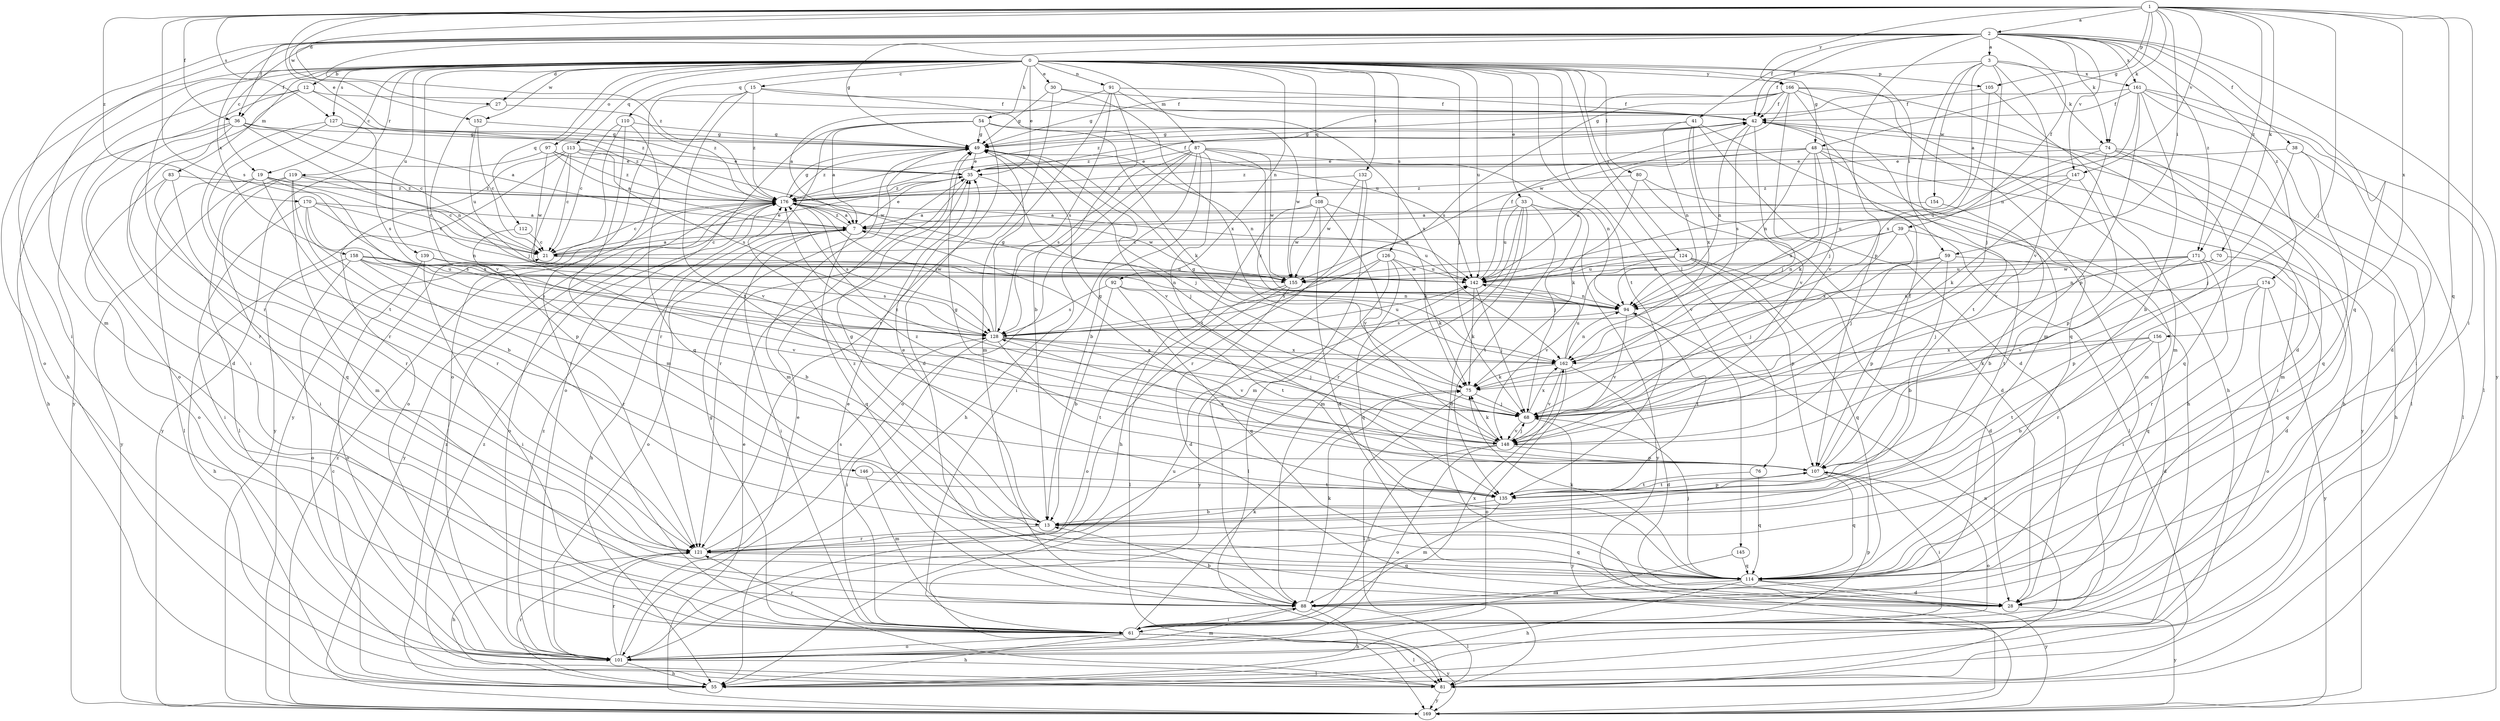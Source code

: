 strict digraph  {
0;
1;
2;
3;
7;
12;
13;
15;
19;
21;
27;
28;
30;
33;
35;
36;
38;
39;
41;
42;
48;
49;
54;
55;
59;
61;
68;
70;
74;
75;
76;
80;
81;
83;
87;
88;
91;
92;
94;
97;
101;
105;
107;
108;
110;
112;
113;
114;
119;
121;
124;
126;
127;
128;
132;
135;
139;
142;
145;
146;
147;
148;
152;
154;
155;
156;
158;
161;
162;
166;
169;
170;
171;
174;
176;
0 -> 12  [label=b];
0 -> 15  [label=c];
0 -> 19  [label=c];
0 -> 27  [label=d];
0 -> 30  [label=e];
0 -> 33  [label=e];
0 -> 35  [label=e];
0 -> 36  [label=f];
0 -> 48  [label=g];
0 -> 54  [label=h];
0 -> 55  [label=h];
0 -> 59  [label=i];
0 -> 68  [label=j];
0 -> 76  [label=l];
0 -> 80  [label=l];
0 -> 83  [label=m];
0 -> 87  [label=m];
0 -> 91  [label=n];
0 -> 92  [label=n];
0 -> 97  [label=o];
0 -> 101  [label=o];
0 -> 105  [label=p];
0 -> 108  [label=q];
0 -> 110  [label=q];
0 -> 112  [label=q];
0 -> 113  [label=q];
0 -> 119  [label=r];
0 -> 121  [label=r];
0 -> 124  [label=s];
0 -> 126  [label=s];
0 -> 127  [label=s];
0 -> 132  [label=t];
0 -> 135  [label=t];
0 -> 139  [label=u];
0 -> 142  [label=u];
0 -> 145  [label=v];
0 -> 146  [label=v];
0 -> 152  [label=w];
0 -> 166  [label=y];
1 -> 2  [label=a];
1 -> 27  [label=d];
1 -> 35  [label=e];
1 -> 36  [label=f];
1 -> 48  [label=g];
1 -> 59  [label=i];
1 -> 61  [label=i];
1 -> 68  [label=j];
1 -> 70  [label=k];
1 -> 74  [label=k];
1 -> 105  [label=p];
1 -> 114  [label=q];
1 -> 127  [label=s];
1 -> 128  [label=s];
1 -> 147  [label=v];
1 -> 152  [label=w];
1 -> 156  [label=x];
1 -> 166  [label=y];
1 -> 170  [label=z];
1 -> 171  [label=z];
2 -> 3  [label=a];
2 -> 19  [label=c];
2 -> 36  [label=f];
2 -> 38  [label=f];
2 -> 39  [label=f];
2 -> 41  [label=f];
2 -> 42  [label=f];
2 -> 49  [label=g];
2 -> 61  [label=i];
2 -> 74  [label=k];
2 -> 88  [label=m];
2 -> 107  [label=p];
2 -> 114  [label=q];
2 -> 147  [label=v];
2 -> 158  [label=x];
2 -> 161  [label=x];
2 -> 169  [label=y];
2 -> 171  [label=z];
2 -> 174  [label=z];
2 -> 176  [label=z];
3 -> 7  [label=a];
3 -> 42  [label=f];
3 -> 68  [label=j];
3 -> 74  [label=k];
3 -> 88  [label=m];
3 -> 148  [label=v];
3 -> 154  [label=w];
3 -> 161  [label=x];
7 -> 21  [label=c];
7 -> 35  [label=e];
7 -> 55  [label=h];
7 -> 61  [label=i];
7 -> 101  [label=o];
7 -> 114  [label=q];
7 -> 142  [label=u];
7 -> 176  [label=z];
12 -> 42  [label=f];
12 -> 61  [label=i];
12 -> 101  [label=o];
12 -> 169  [label=y];
12 -> 176  [label=z];
13 -> 35  [label=e];
13 -> 49  [label=g];
13 -> 114  [label=q];
13 -> 121  [label=r];
13 -> 176  [label=z];
15 -> 42  [label=f];
15 -> 61  [label=i];
15 -> 101  [label=o];
15 -> 135  [label=t];
15 -> 142  [label=u];
15 -> 176  [label=z];
19 -> 21  [label=c];
19 -> 81  [label=l];
19 -> 121  [label=r];
19 -> 162  [label=x];
19 -> 169  [label=y];
19 -> 176  [label=z];
21 -> 7  [label=a];
21 -> 35  [label=e];
21 -> 142  [label=u];
27 -> 68  [label=j];
27 -> 176  [label=z];
28 -> 169  [label=y];
30 -> 42  [label=f];
30 -> 49  [label=g];
30 -> 121  [label=r];
30 -> 162  [label=x];
33 -> 7  [label=a];
33 -> 28  [label=d];
33 -> 68  [label=j];
33 -> 88  [label=m];
33 -> 121  [label=r];
33 -> 135  [label=t];
33 -> 142  [label=u];
33 -> 169  [label=y];
35 -> 42  [label=f];
35 -> 68  [label=j];
35 -> 121  [label=r];
35 -> 176  [label=z];
36 -> 7  [label=a];
36 -> 21  [label=c];
36 -> 28  [label=d];
36 -> 49  [label=g];
36 -> 55  [label=h];
36 -> 94  [label=n];
36 -> 121  [label=r];
38 -> 35  [label=e];
38 -> 68  [label=j];
38 -> 81  [label=l];
38 -> 114  [label=q];
39 -> 21  [label=c];
39 -> 68  [label=j];
39 -> 94  [label=n];
39 -> 135  [label=t];
39 -> 162  [label=x];
41 -> 28  [label=d];
41 -> 49  [label=g];
41 -> 55  [label=h];
41 -> 94  [label=n];
41 -> 148  [label=v];
41 -> 162  [label=x];
42 -> 49  [label=g];
42 -> 55  [label=h];
42 -> 68  [label=j];
42 -> 81  [label=l];
42 -> 94  [label=n];
42 -> 128  [label=s];
42 -> 135  [label=t];
42 -> 176  [label=z];
48 -> 35  [label=e];
48 -> 61  [label=i];
48 -> 75  [label=k];
48 -> 88  [label=m];
48 -> 94  [label=n];
48 -> 142  [label=u];
48 -> 162  [label=x];
48 -> 169  [label=y];
48 -> 176  [label=z];
49 -> 35  [label=e];
49 -> 68  [label=j];
49 -> 88  [label=m];
49 -> 94  [label=n];
49 -> 148  [label=v];
49 -> 176  [label=z];
54 -> 7  [label=a];
54 -> 28  [label=d];
54 -> 49  [label=g];
54 -> 75  [label=k];
54 -> 101  [label=o];
54 -> 121  [label=r];
54 -> 155  [label=w];
55 -> 21  [label=c];
55 -> 121  [label=r];
55 -> 176  [label=z];
59 -> 13  [label=b];
59 -> 61  [label=i];
59 -> 68  [label=j];
59 -> 107  [label=p];
59 -> 142  [label=u];
61 -> 35  [label=e];
61 -> 55  [label=h];
61 -> 75  [label=k];
61 -> 81  [label=l];
61 -> 101  [label=o];
61 -> 107  [label=p];
61 -> 121  [label=r];
61 -> 162  [label=x];
61 -> 169  [label=y];
68 -> 148  [label=v];
68 -> 162  [label=x];
68 -> 169  [label=y];
68 -> 176  [label=z];
70 -> 94  [label=n];
70 -> 114  [label=q];
70 -> 155  [label=w];
74 -> 35  [label=e];
74 -> 55  [label=h];
74 -> 88  [label=m];
74 -> 114  [label=q];
74 -> 142  [label=u];
74 -> 148  [label=v];
75 -> 49  [label=g];
75 -> 68  [label=j];
75 -> 81  [label=l];
76 -> 114  [label=q];
76 -> 135  [label=t];
80 -> 28  [label=d];
80 -> 75  [label=k];
80 -> 81  [label=l];
80 -> 176  [label=z];
81 -> 49  [label=g];
81 -> 94  [label=n];
81 -> 169  [label=y];
81 -> 176  [label=z];
83 -> 101  [label=o];
83 -> 114  [label=q];
83 -> 121  [label=r];
83 -> 176  [label=z];
87 -> 13  [label=b];
87 -> 35  [label=e];
87 -> 55  [label=h];
87 -> 61  [label=i];
87 -> 94  [label=n];
87 -> 101  [label=o];
87 -> 128  [label=s];
87 -> 135  [label=t];
87 -> 155  [label=w];
87 -> 162  [label=x];
88 -> 13  [label=b];
88 -> 55  [label=h];
88 -> 61  [label=i];
88 -> 75  [label=k];
88 -> 81  [label=l];
91 -> 7  [label=a];
91 -> 13  [label=b];
91 -> 42  [label=f];
91 -> 88  [label=m];
91 -> 128  [label=s];
91 -> 162  [label=x];
92 -> 13  [label=b];
92 -> 94  [label=n];
92 -> 114  [label=q];
92 -> 128  [label=s];
92 -> 135  [label=t];
94 -> 128  [label=s];
94 -> 135  [label=t];
94 -> 148  [label=v];
97 -> 7  [label=a];
97 -> 35  [label=e];
97 -> 155  [label=w];
97 -> 169  [label=y];
97 -> 176  [label=z];
101 -> 35  [label=e];
101 -> 55  [label=h];
101 -> 81  [label=l];
101 -> 88  [label=m];
101 -> 121  [label=r];
101 -> 142  [label=u];
101 -> 176  [label=z];
105 -> 42  [label=f];
105 -> 88  [label=m];
105 -> 162  [label=x];
107 -> 7  [label=a];
107 -> 42  [label=f];
107 -> 49  [label=g];
107 -> 61  [label=i];
107 -> 101  [label=o];
107 -> 114  [label=q];
107 -> 128  [label=s];
107 -> 135  [label=t];
107 -> 176  [label=z];
108 -> 7  [label=a];
108 -> 28  [label=d];
108 -> 55  [label=h];
108 -> 75  [label=k];
108 -> 148  [label=v];
108 -> 155  [label=w];
110 -> 21  [label=c];
110 -> 49  [label=g];
110 -> 88  [label=m];
110 -> 114  [label=q];
110 -> 169  [label=y];
112 -> 13  [label=b];
112 -> 21  [label=c];
113 -> 21  [label=c];
113 -> 35  [label=e];
113 -> 101  [label=o];
113 -> 128  [label=s];
113 -> 148  [label=v];
113 -> 155  [label=w];
113 -> 169  [label=y];
114 -> 28  [label=d];
114 -> 55  [label=h];
114 -> 68  [label=j];
114 -> 75  [label=k];
114 -> 88  [label=m];
114 -> 169  [label=y];
119 -> 13  [label=b];
119 -> 21  [label=c];
119 -> 61  [label=i];
119 -> 81  [label=l];
119 -> 88  [label=m];
119 -> 176  [label=z];
121 -> 55  [label=h];
121 -> 114  [label=q];
121 -> 128  [label=s];
124 -> 28  [label=d];
124 -> 107  [label=p];
124 -> 114  [label=q];
124 -> 142  [label=u];
124 -> 148  [label=v];
124 -> 155  [label=w];
126 -> 75  [label=k];
126 -> 81  [label=l];
126 -> 114  [label=q];
126 -> 128  [label=s];
126 -> 142  [label=u];
126 -> 169  [label=y];
127 -> 49  [label=g];
127 -> 121  [label=r];
127 -> 128  [label=s];
127 -> 135  [label=t];
127 -> 176  [label=z];
128 -> 49  [label=g];
128 -> 61  [label=i];
128 -> 68  [label=j];
128 -> 135  [label=t];
128 -> 142  [label=u];
128 -> 148  [label=v];
128 -> 162  [label=x];
128 -> 176  [label=z];
132 -> 88  [label=m];
132 -> 121  [label=r];
132 -> 155  [label=w];
132 -> 176  [label=z];
135 -> 13  [label=b];
135 -> 88  [label=m];
135 -> 107  [label=p];
139 -> 61  [label=i];
139 -> 101  [label=o];
139 -> 128  [label=s];
139 -> 155  [label=w];
142 -> 42  [label=f];
142 -> 68  [label=j];
142 -> 75  [label=k];
142 -> 94  [label=n];
145 -> 61  [label=i];
145 -> 114  [label=q];
146 -> 88  [label=m];
146 -> 135  [label=t];
147 -> 75  [label=k];
147 -> 107  [label=p];
147 -> 142  [label=u];
147 -> 176  [label=z];
148 -> 49  [label=g];
148 -> 61  [label=i];
148 -> 68  [label=j];
148 -> 75  [label=k];
148 -> 101  [label=o];
148 -> 107  [label=p];
152 -> 21  [label=c];
152 -> 49  [label=g];
152 -> 142  [label=u];
154 -> 7  [label=a];
154 -> 13  [label=b];
155 -> 28  [label=d];
155 -> 81  [label=l];
155 -> 101  [label=o];
156 -> 13  [label=b];
156 -> 28  [label=d];
156 -> 75  [label=k];
156 -> 135  [label=t];
156 -> 162  [label=x];
158 -> 55  [label=h];
158 -> 94  [label=n];
158 -> 101  [label=o];
158 -> 121  [label=r];
158 -> 128  [label=s];
158 -> 142  [label=u];
158 -> 148  [label=v];
161 -> 13  [label=b];
161 -> 28  [label=d];
161 -> 42  [label=f];
161 -> 49  [label=g];
161 -> 61  [label=i];
161 -> 81  [label=l];
161 -> 94  [label=n];
161 -> 107  [label=p];
162 -> 28  [label=d];
162 -> 75  [label=k];
162 -> 94  [label=n];
162 -> 101  [label=o];
162 -> 142  [label=u];
162 -> 148  [label=v];
166 -> 28  [label=d];
166 -> 42  [label=f];
166 -> 49  [label=g];
166 -> 55  [label=h];
166 -> 68  [label=j];
166 -> 114  [label=q];
166 -> 128  [label=s];
166 -> 148  [label=v];
166 -> 155  [label=w];
166 -> 176  [label=z];
169 -> 35  [label=e];
169 -> 176  [label=z];
170 -> 7  [label=a];
170 -> 21  [label=c];
170 -> 61  [label=i];
170 -> 94  [label=n];
170 -> 107  [label=p];
170 -> 128  [label=s];
171 -> 28  [label=d];
171 -> 68  [label=j];
171 -> 107  [label=p];
171 -> 121  [label=r];
171 -> 142  [label=u];
171 -> 148  [label=v];
171 -> 155  [label=w];
174 -> 94  [label=n];
174 -> 101  [label=o];
174 -> 114  [label=q];
174 -> 121  [label=r];
174 -> 169  [label=y];
176 -> 7  [label=a];
176 -> 21  [label=c];
176 -> 49  [label=g];
176 -> 101  [label=o];
176 -> 128  [label=s];
176 -> 142  [label=u];
176 -> 155  [label=w];
176 -> 169  [label=y];
}

